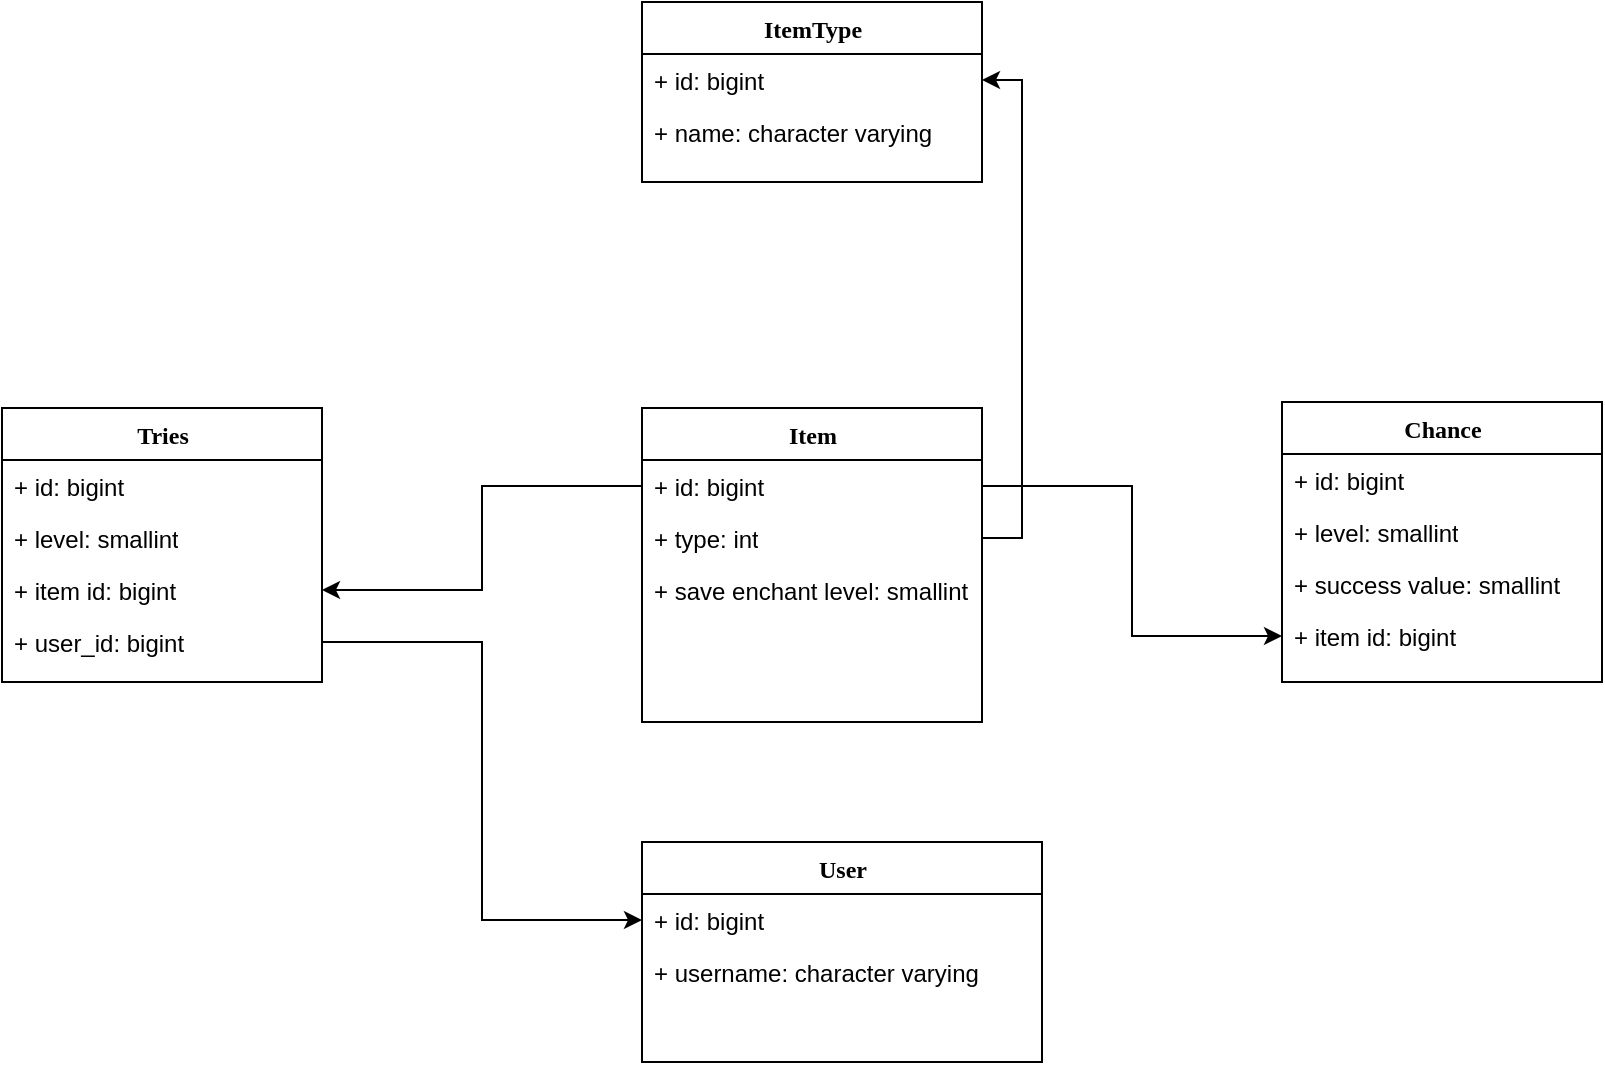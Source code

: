 <mxfile version="20.8.3" type="github">
  <diagram name="Page-1" id="9f46799a-70d6-7492-0946-bef42562c5a5">
    <mxGraphModel dx="1434" dy="767" grid="1" gridSize="10" guides="1" tooltips="1" connect="1" arrows="1" fold="1" page="1" pageScale="1" pageWidth="1100" pageHeight="850" background="none" math="0" shadow="0">
      <root>
        <mxCell id="0" />
        <mxCell id="1" parent="0" />
        <mxCell id="78961159f06e98e8-17" value="Item" style="swimlane;html=1;fontStyle=1;align=center;verticalAlign=top;childLayout=stackLayout;horizontal=1;startSize=26;horizontalStack=0;resizeParent=1;resizeLast=0;collapsible=1;marginBottom=0;swimlaneFillColor=#ffffff;rounded=0;shadow=0;comic=0;labelBackgroundColor=none;strokeWidth=1;fillColor=none;fontFamily=Verdana;fontSize=12" parent="1" vertex="1">
          <mxGeometry x="400" y="283" width="170" height="157" as="geometry" />
        </mxCell>
        <mxCell id="78961159f06e98e8-21" value="+ id: bigint" style="text;html=1;strokeColor=none;fillColor=none;align=left;verticalAlign=top;spacingLeft=4;spacingRight=4;whiteSpace=wrap;overflow=hidden;rotatable=0;points=[[0,0.5],[1,0.5]];portConstraint=eastwest;" parent="78961159f06e98e8-17" vertex="1">
          <mxGeometry y="26" width="170" height="26" as="geometry" />
        </mxCell>
        <mxCell id="78961159f06e98e8-23" value="+ type: int" style="text;html=1;strokeColor=none;fillColor=none;align=left;verticalAlign=top;spacingLeft=4;spacingRight=4;whiteSpace=wrap;overflow=hidden;rotatable=0;points=[[0,0.5],[1,0.5]];portConstraint=eastwest;" parent="78961159f06e98e8-17" vertex="1">
          <mxGeometry y="52" width="170" height="26" as="geometry" />
        </mxCell>
        <mxCell id="78961159f06e98e8-25" value="+ save enchant level: smallint" style="text;html=1;strokeColor=none;fillColor=none;align=left;verticalAlign=top;spacingLeft=4;spacingRight=4;whiteSpace=wrap;overflow=hidden;rotatable=0;points=[[0,0.5],[1,0.5]];portConstraint=eastwest;" parent="78961159f06e98e8-17" vertex="1">
          <mxGeometry y="78" width="170" height="26" as="geometry" />
        </mxCell>
        <mxCell id="1O_wdHPdsDDlaooCPG8J-3" value="ItemType" style="swimlane;html=1;fontStyle=1;align=center;verticalAlign=top;childLayout=stackLayout;horizontal=1;startSize=26;horizontalStack=0;resizeParent=1;resizeLast=0;collapsible=1;marginBottom=0;swimlaneFillColor=#ffffff;rounded=0;shadow=0;comic=0;labelBackgroundColor=none;strokeWidth=1;fillColor=none;fontFamily=Verdana;fontSize=12" parent="1" vertex="1">
          <mxGeometry x="400" y="80" width="170" height="90" as="geometry" />
        </mxCell>
        <mxCell id="1O_wdHPdsDDlaooCPG8J-4" value="+ id: bigint" style="text;html=1;strokeColor=none;fillColor=none;align=left;verticalAlign=top;spacingLeft=4;spacingRight=4;whiteSpace=wrap;overflow=hidden;rotatable=0;points=[[0,0.5],[1,0.5]];portConstraint=eastwest;" parent="1O_wdHPdsDDlaooCPG8J-3" vertex="1">
          <mxGeometry y="26" width="170" height="26" as="geometry" />
        </mxCell>
        <mxCell id="1O_wdHPdsDDlaooCPG8J-5" value="+ name: character varying" style="text;html=1;strokeColor=none;fillColor=none;align=left;verticalAlign=top;spacingLeft=4;spacingRight=4;whiteSpace=wrap;overflow=hidden;rotatable=0;points=[[0,0.5],[1,0.5]];portConstraint=eastwest;" parent="1O_wdHPdsDDlaooCPG8J-3" vertex="1">
          <mxGeometry y="52" width="170" height="26" as="geometry" />
        </mxCell>
        <mxCell id="1O_wdHPdsDDlaooCPG8J-14" value="Chance" style="swimlane;html=1;fontStyle=1;align=center;verticalAlign=top;childLayout=stackLayout;horizontal=1;startSize=26;horizontalStack=0;resizeParent=1;resizeLast=0;collapsible=1;marginBottom=0;swimlaneFillColor=#ffffff;rounded=0;shadow=0;comic=0;labelBackgroundColor=none;strokeWidth=1;fillColor=none;fontFamily=Verdana;fontSize=12" parent="1" vertex="1">
          <mxGeometry x="720" y="280" width="160" height="140" as="geometry" />
        </mxCell>
        <mxCell id="1O_wdHPdsDDlaooCPG8J-15" value="+ id: bigint" style="text;html=1;strokeColor=none;fillColor=none;align=left;verticalAlign=top;spacingLeft=4;spacingRight=4;whiteSpace=wrap;overflow=hidden;rotatable=0;points=[[0,0.5],[1,0.5]];portConstraint=eastwest;" parent="1O_wdHPdsDDlaooCPG8J-14" vertex="1">
          <mxGeometry y="26" width="160" height="26" as="geometry" />
        </mxCell>
        <mxCell id="1O_wdHPdsDDlaooCPG8J-16" value="+ level: smallint" style="text;html=1;strokeColor=none;fillColor=none;align=left;verticalAlign=top;spacingLeft=4;spacingRight=4;whiteSpace=wrap;overflow=hidden;rotatable=0;points=[[0,0.5],[1,0.5]];portConstraint=eastwest;" parent="1O_wdHPdsDDlaooCPG8J-14" vertex="1">
          <mxGeometry y="52" width="160" height="26" as="geometry" />
        </mxCell>
        <mxCell id="1O_wdHPdsDDlaooCPG8J-17" value="+ success value: smallint" style="text;html=1;strokeColor=none;fillColor=none;align=left;verticalAlign=top;spacingLeft=4;spacingRight=4;whiteSpace=wrap;overflow=hidden;rotatable=0;points=[[0,0.5],[1,0.5]];portConstraint=eastwest;" parent="1O_wdHPdsDDlaooCPG8J-14" vertex="1">
          <mxGeometry y="78" width="160" height="26" as="geometry" />
        </mxCell>
        <mxCell id="1O_wdHPdsDDlaooCPG8J-18" value="+ item id: bigint" style="text;html=1;strokeColor=none;fillColor=none;align=left;verticalAlign=top;spacingLeft=4;spacingRight=4;whiteSpace=wrap;overflow=hidden;rotatable=0;points=[[0,0.5],[1,0.5]];portConstraint=eastwest;" parent="1O_wdHPdsDDlaooCPG8J-14" vertex="1">
          <mxGeometry y="104" width="160" height="26" as="geometry" />
        </mxCell>
        <mxCell id="1O_wdHPdsDDlaooCPG8J-21" value="Tries" style="swimlane;html=1;fontStyle=1;align=center;verticalAlign=top;childLayout=stackLayout;horizontal=1;startSize=26;horizontalStack=0;resizeParent=1;resizeLast=0;collapsible=1;marginBottom=0;swimlaneFillColor=#ffffff;rounded=0;shadow=0;comic=0;labelBackgroundColor=none;strokeWidth=1;fillColor=none;fontFamily=Verdana;fontSize=12" parent="1" vertex="1">
          <mxGeometry x="80" y="283" width="160" height="137" as="geometry" />
        </mxCell>
        <mxCell id="1O_wdHPdsDDlaooCPG8J-22" value="+ id: bigint" style="text;html=1;strokeColor=none;fillColor=none;align=left;verticalAlign=top;spacingLeft=4;spacingRight=4;whiteSpace=wrap;overflow=hidden;rotatable=0;points=[[0,0.5],[1,0.5]];portConstraint=eastwest;" parent="1O_wdHPdsDDlaooCPG8J-21" vertex="1">
          <mxGeometry y="26" width="160" height="26" as="geometry" />
        </mxCell>
        <mxCell id="1O_wdHPdsDDlaooCPG8J-23" value="+ level: smallint" style="text;html=1;strokeColor=none;fillColor=none;align=left;verticalAlign=top;spacingLeft=4;spacingRight=4;whiteSpace=wrap;overflow=hidden;rotatable=0;points=[[0,0.5],[1,0.5]];portConstraint=eastwest;" parent="1O_wdHPdsDDlaooCPG8J-21" vertex="1">
          <mxGeometry y="52" width="160" height="26" as="geometry" />
        </mxCell>
        <mxCell id="1O_wdHPdsDDlaooCPG8J-25" value="+ item id: bigint" style="text;html=1;strokeColor=none;fillColor=none;align=left;verticalAlign=top;spacingLeft=4;spacingRight=4;whiteSpace=wrap;overflow=hidden;rotatable=0;points=[[0,0.5],[1,0.5]];portConstraint=eastwest;" parent="1O_wdHPdsDDlaooCPG8J-21" vertex="1">
          <mxGeometry y="78" width="160" height="26" as="geometry" />
        </mxCell>
        <mxCell id="1O_wdHPdsDDlaooCPG8J-37" value="+ user_id: bigint" style="text;html=1;strokeColor=none;fillColor=none;align=left;verticalAlign=top;spacingLeft=4;spacingRight=4;whiteSpace=wrap;overflow=hidden;rotatable=0;points=[[0,0.5],[1,0.5]];portConstraint=eastwest;" parent="1O_wdHPdsDDlaooCPG8J-21" vertex="1">
          <mxGeometry y="104" width="160" height="26" as="geometry" />
        </mxCell>
        <mxCell id="1O_wdHPdsDDlaooCPG8J-28" style="edgeStyle=orthogonalEdgeStyle;rounded=0;orthogonalLoop=1;jettySize=auto;html=1;exitX=0;exitY=0.5;exitDx=0;exitDy=0;entryX=1;entryY=0.5;entryDx=0;entryDy=0;" parent="1" source="78961159f06e98e8-21" target="1O_wdHPdsDDlaooCPG8J-25" edge="1">
          <mxGeometry relative="1" as="geometry" />
        </mxCell>
        <mxCell id="1O_wdHPdsDDlaooCPG8J-29" style="edgeStyle=orthogonalEdgeStyle;rounded=0;orthogonalLoop=1;jettySize=auto;html=1;entryX=0;entryY=0.5;entryDx=0;entryDy=0;" parent="1" source="78961159f06e98e8-21" target="1O_wdHPdsDDlaooCPG8J-18" edge="1">
          <mxGeometry relative="1" as="geometry" />
        </mxCell>
        <mxCell id="1O_wdHPdsDDlaooCPG8J-30" style="edgeStyle=orthogonalEdgeStyle;rounded=0;orthogonalLoop=1;jettySize=auto;html=1;exitX=1;exitY=0.5;exitDx=0;exitDy=0;entryX=1;entryY=0.5;entryDx=0;entryDy=0;" parent="1" source="78961159f06e98e8-23" target="1O_wdHPdsDDlaooCPG8J-4" edge="1">
          <mxGeometry relative="1" as="geometry" />
        </mxCell>
        <mxCell id="1O_wdHPdsDDlaooCPG8J-31" value="User" style="swimlane;html=1;fontStyle=1;align=center;verticalAlign=top;childLayout=stackLayout;horizontal=1;startSize=26;horizontalStack=0;resizeParent=1;resizeLast=0;collapsible=1;marginBottom=0;swimlaneFillColor=#ffffff;rounded=0;shadow=0;comic=0;labelBackgroundColor=none;strokeWidth=1;fillColor=none;fontFamily=Verdana;fontSize=12" parent="1" vertex="1">
          <mxGeometry x="400" y="500" width="200" height="110" as="geometry" />
        </mxCell>
        <mxCell id="1O_wdHPdsDDlaooCPG8J-32" value="+ id: bigint" style="text;html=1;strokeColor=none;fillColor=none;align=left;verticalAlign=top;spacingLeft=4;spacingRight=4;whiteSpace=wrap;overflow=hidden;rotatable=0;points=[[0,0.5],[1,0.5]];portConstraint=eastwest;" parent="1O_wdHPdsDDlaooCPG8J-31" vertex="1">
          <mxGeometry y="26" width="200" height="26" as="geometry" />
        </mxCell>
        <mxCell id="1O_wdHPdsDDlaooCPG8J-33" value="+ username: character varying" style="text;html=1;strokeColor=none;fillColor=none;align=left;verticalAlign=top;spacingLeft=4;spacingRight=4;whiteSpace=wrap;overflow=hidden;rotatable=0;points=[[0,0.5],[1,0.5]];portConstraint=eastwest;" parent="1O_wdHPdsDDlaooCPG8J-31" vertex="1">
          <mxGeometry y="52" width="200" height="26" as="geometry" />
        </mxCell>
        <mxCell id="R7bArv_P4FLLCiXD169X-1" style="edgeStyle=orthogonalEdgeStyle;rounded=0;orthogonalLoop=1;jettySize=auto;html=1;exitX=1;exitY=0.5;exitDx=0;exitDy=0;entryX=0;entryY=0.5;entryDx=0;entryDy=0;" edge="1" parent="1" source="1O_wdHPdsDDlaooCPG8J-37" target="1O_wdHPdsDDlaooCPG8J-32">
          <mxGeometry relative="1" as="geometry" />
        </mxCell>
      </root>
    </mxGraphModel>
  </diagram>
</mxfile>
